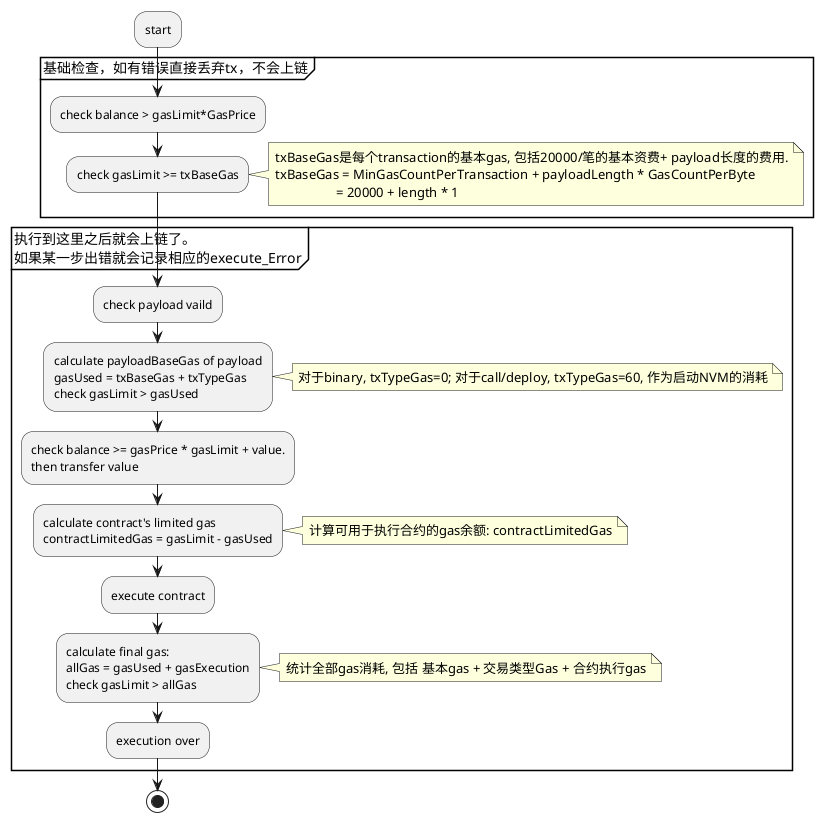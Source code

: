@startuml
'title : execution of transaction

:start;

  partition 基础检查，如有错误直接丢弃tx，不会上链 {
  :check balance > gasLimit*GasPrice;

  :check gasLimit >= txBaseGas;
      note right
        txBaseGas是每个transaction的基本gas, 包括20000/笔的基本资费+ payload长度的费用.
        txBaseGas = MinGasCountPerTransaction + payloadLength * GasCountPerByte
                          = 20000 + length * 1
      end note

  }

  partition 执行到这里之后就会上链了。\n如果某一步出错就会记录相应的execute_Error {
  :check payload vaild;

  :calculate payloadBaseGas of payload
  gasUsed = txBaseGas + txTypeGas
  check gasLimit > gasUsed;
      note right
        对于binary, txTypeGas=0; 对于call/deploy, txTypeGas=60, 作为启动NVM的消耗
      end note

  :check balance >= gasPrice * gasLimit + value.
  then transfer value;

  :calculate contract's limited gas
  contractLimitedGas = gasLimit - gasUsed;
      note right
        计算可用于执行合约的gas余额: contractLimitedGas
      end note

  :execute contract;

  :calculate final gas:
  allGas = gasUsed + gasExecution
  check gasLimit > allGas;
      note right
        统计全部gas消耗, 包括 基本gas + 交易类型Gas + 合约执行gas
      end note

  :execution over;

  }

stop

@enduml